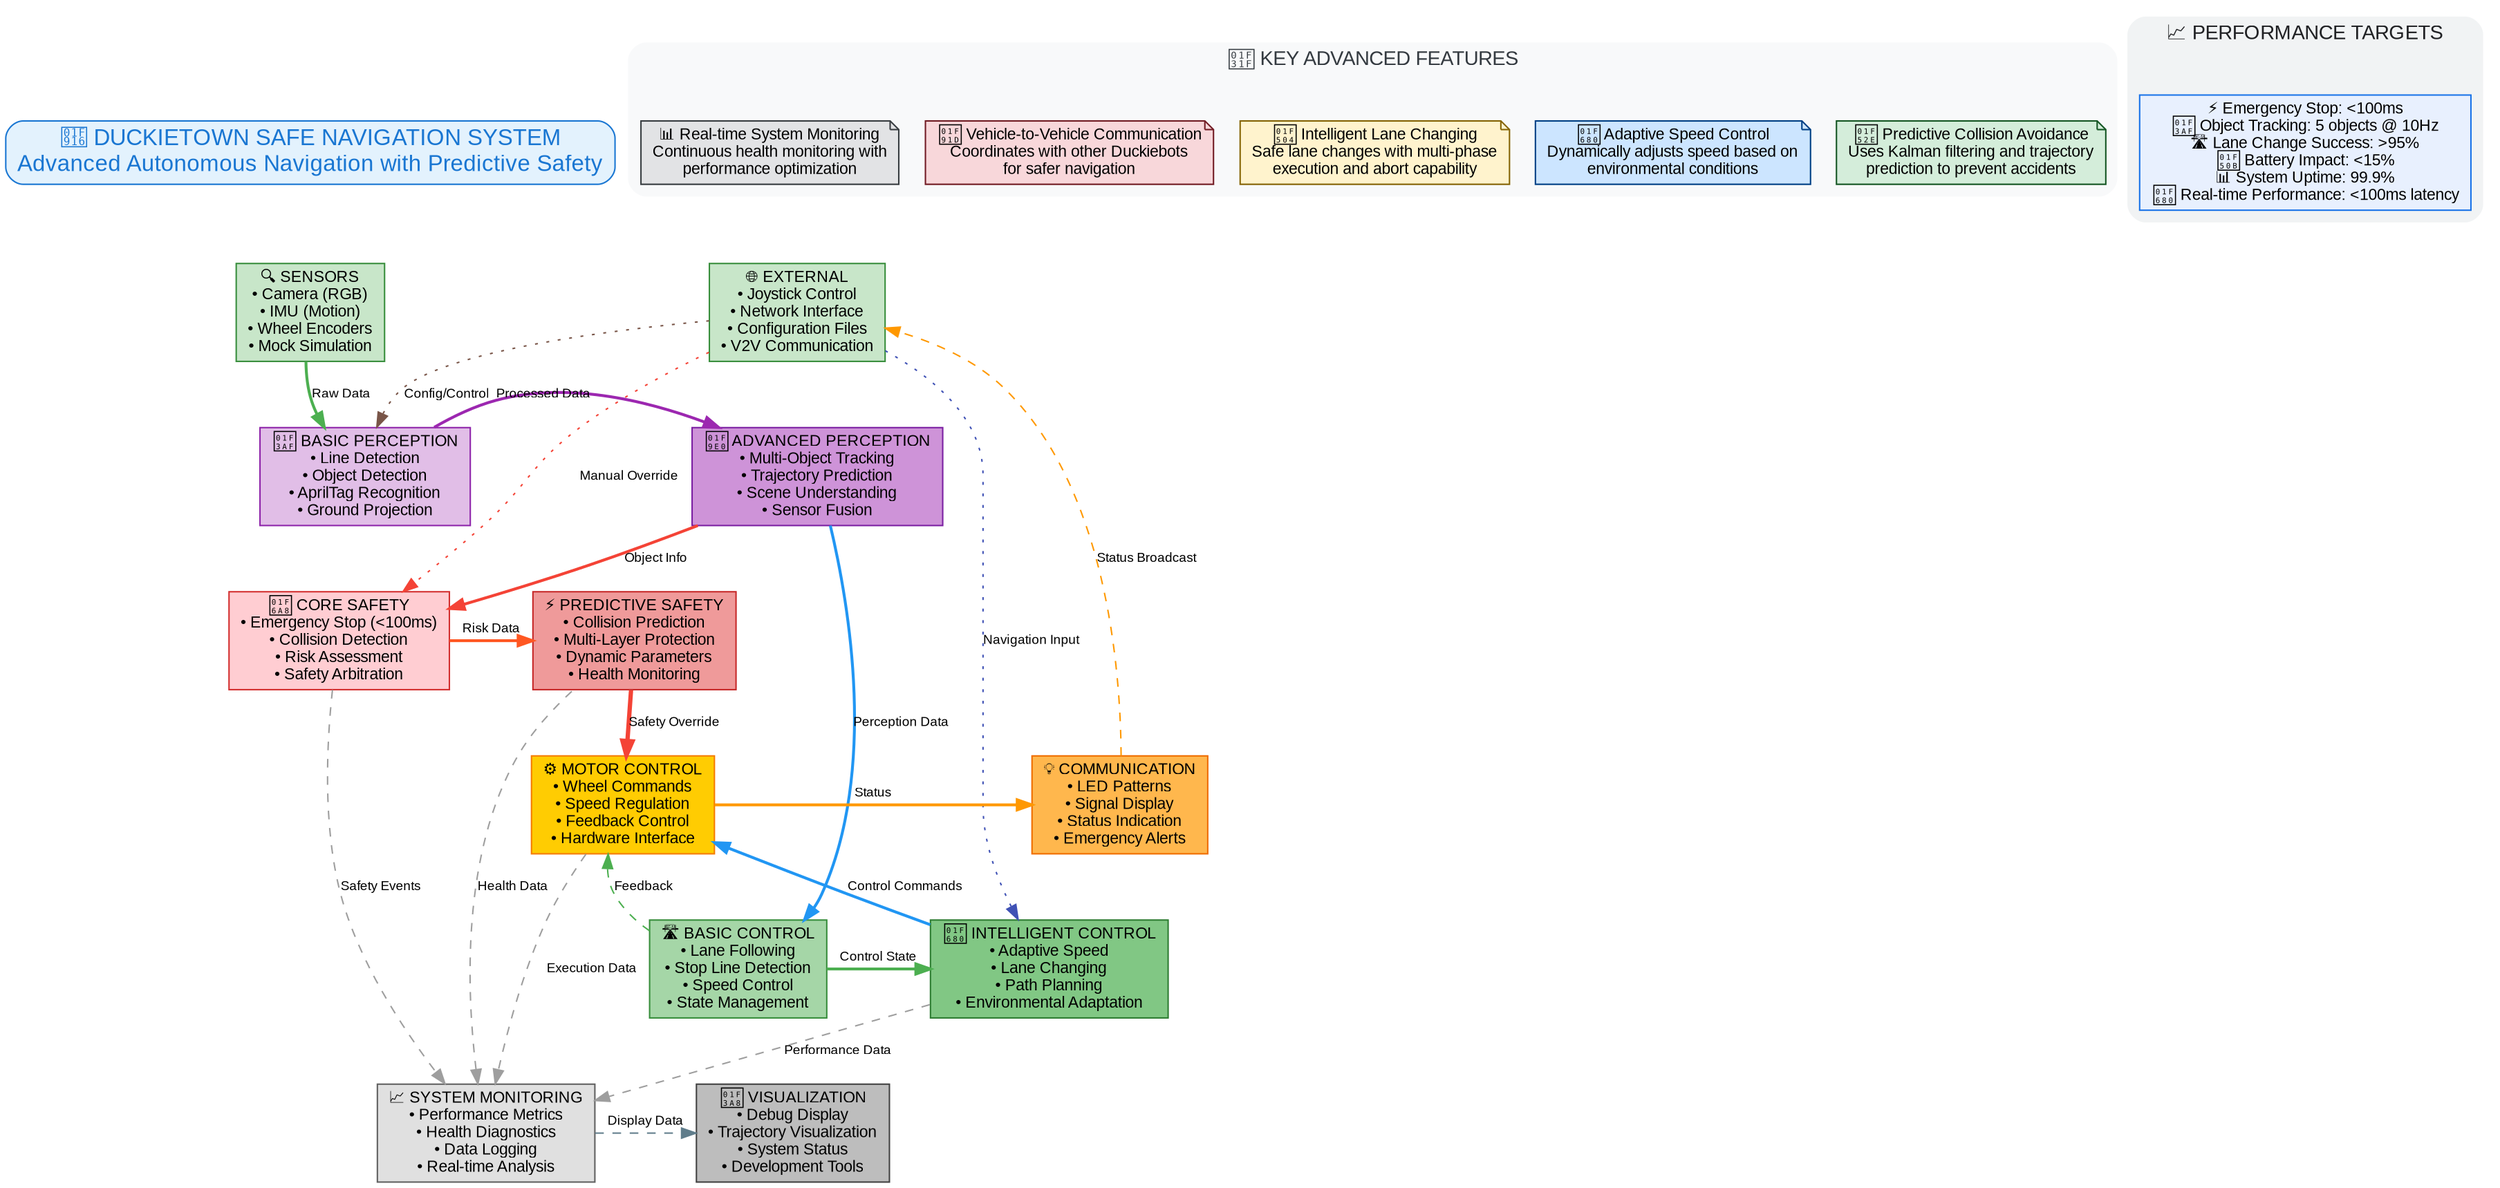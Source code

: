 // Duckietown Safe Navigation - High-Level System Overview
// Advanced Safety & Navigation Architecture
// Render with: dot -Tpng system_overview_advanced.dot -o system_overview_advanced.png

digraph SystemOverview {
    rankdir=TB;
    splines=true;
    overlap=false;
    fontname="Arial";
    fontsize=14;
    
    node [fontname="Arial", fontsize=11, style=filled];
    edge [fontname="Arial", fontsize=9];
    
    // Title
    title [label="🤖 DUCKIETOWN SAFE NAVIGATION SYSTEM\nAdvanced Autonomous Navigation with Predictive Safety", 
           shape=box, style="filled,rounded", fillcolor="#e3f2fd", color="#1976d2", fontsize=16, fontcolor="#1976d2"];
    
    // ========== MAIN SYSTEM LAYERS ==========
    
    subgraph cluster_input {
        label="📡 INPUT LAYER";
        style=filled;
        color="#e8f5e8";
        fontcolor="#2e7d32";
        
        sensors [label="🔍 SENSORS\n• Camera (RGB)\n• IMU (Motion)\n• Wheel Encoders\n• Mock Simulation", 
                shape=box, fillcolor="#c8e6c9", color="#388e3c"];
        
        external [label="🌐 EXTERNAL\n• Joystick Control\n• Network Interface\n• Configuration Files\n• V2V Communication", 
                 shape=box, fillcolor="#c8e6c9", color="#388e3c"];
    }
    
    subgraph cluster_perception {
        label="👁️ PERCEPTION & UNDERSTANDING";
        style=filled;
        color="#f3e5f5";
        fontcolor="#7b1fa2";
        
        basic_perception [label="🎯 BASIC PERCEPTION\n• Line Detection\n• Object Detection\n• AprilTag Recognition\n• Ground Projection", 
                         shape=box, fillcolor="#e1bee7", color="#8e24aa"];
        
        advanced_perception [label="🧠 ADVANCED PERCEPTION\n• Multi-Object Tracking\n• Trajectory Prediction\n• Scene Understanding\n• Sensor Fusion", 
                           shape=box, fillcolor="#ce93d8", color="#7b1fa2"];
    }
    
    subgraph cluster_safety {
        label="🛡️ SAFETY SYSTEMS";
        style=filled;
        color="#ffebee";
        fontcolor="#c62828";
        
        safety_core [label="🚨 CORE SAFETY\n• Emergency Stop (<100ms)\n• Collision Detection\n• Risk Assessment\n• Safety Arbitration", 
                    shape=box, fillcolor="#ffcdd2", color="#d32f2f"];
        
        safety_advanced [label="⚡ PREDICTIVE SAFETY\n• Collision Prediction\n• Multi-Layer Protection\n• Dynamic Parameters\n• Health Monitoring", 
                        shape=box, fillcolor="#ef9a9a", color="#c62828"];
    }
    
    subgraph cluster_decision {
        label="🧠 DECISION & PLANNING";
        style=filled;
        color="#e8f5e8";
        fontcolor="#2e7d32";
        
        basic_control [label="🛣️ BASIC CONTROL\n• Lane Following\n• Stop Line Detection\n• Speed Control\n• State Management", 
                      shape=box, fillcolor="#a5d6a7", color="#388e3c"];
        
        advanced_control [label="🚀 INTELLIGENT CONTROL\n• Adaptive Speed\n• Lane Changing\n• Path Planning\n• Environmental Adaptation", 
                         shape=box, fillcolor="#81c784", color="#2e7d32"];
    }
    
    subgraph cluster_actuation {
        label="🎛️ ACTUATION & CONTROL";
        style=filled;
        color="#fff3e0";
        fontcolor="#ef6c00";
        
        motors [label="⚙️ MOTOR CONTROL\n• Wheel Commands\n• Speed Regulation\n• Feedback Control\n• Hardware Interface", 
               shape=box, fillcolor="#ffcc02", color="#f57c00"];
        
        communication [label="💡 COMMUNICATION\n• LED Patterns\n• Signal Display\n• Status Indication\n• Emergency Alerts", 
                      shape=box, fillcolor="#ffb74d", color="#ef6c00"];
    }
    
    subgraph cluster_monitoring {
        label="📊 MONITORING & DIAGNOSTICS";
        style=filled;
        color="#fafafa";
        fontcolor="#424242";
        
        monitoring [label="📈 SYSTEM MONITORING\n• Performance Metrics\n• Health Diagnostics\n• Data Logging\n• Real-time Analysis", 
                   shape=box, fillcolor="#e0e0e0", color="#616161"];
        
        visualization [label="🎨 VISUALIZATION\n• Debug Display\n• Trajectory Visualization\n• System Status\n• Development Tools", 
                      shape=box, fillcolor="#bdbdbd", color="#424242"];
    }
    
    // ========== DATA FLOW ==========
    
    // Main forward flow
    sensors -> basic_perception [label="Raw Data", color="#4caf50", penwidth=2];
    basic_perception -> advanced_perception [label="Processed Data", color="#9c27b0", penwidth=2];
    
    advanced_perception -> safety_core [label="Object Info", color="#f44336", penwidth=2];
    advanced_perception -> basic_control [label="Perception Data", color="#2196f3", penwidth=2];
    
    safety_core -> safety_advanced [label="Risk Data", color="#ff5722", penwidth=2];
    basic_control -> advanced_control [label="Control State", color="#4caf50", penwidth=2];
    
    safety_advanced -> motors [label="Safety Override", color="#f44336", penwidth=3];
    advanced_control -> motors [label="Control Commands", color="#2196f3", penwidth=2];
    
    motors -> communication [label="Status", color="#ff9800", penwidth=2];
    
    // Monitoring connections
    safety_core -> monitoring [label="Safety Events", color="#9e9e9e", style=dashed];
    advanced_control -> monitoring [label="Performance Data", color="#9e9e9e", style=dashed];
    motors -> monitoring [label="Execution Data", color="#9e9e9e", style=dashed];
    
    monitoring -> visualization [label="Display Data", color="#607d8b", style=dashed];
    
    // External inputs
    external -> basic_perception [label="Config/Control", color="#795548", style=dotted];
    external -> safety_core [label="Manual Override", color="#f44336", style=dotted];
    external -> advanced_control [label="Navigation Input", color="#3f51b5", style=dotted];
    
    // Feedback loops
    motors -> basic_control [label="Feedback", color="#4caf50", style=dashed, dir=back];
    communication -> external [label="Status Broadcast", color="#ff9800", style=dashed];
    monitoring -> safety_advanced [label="Health Data", color="#9e9e9e", style=dashed, dir=back];
    
    // ========== KEY FEATURES HIGHLIGHT ==========
    
    subgraph cluster_features {
        label="🌟 KEY ADVANCED FEATURES";
        style="filled,rounded";
        color="#f8f9fa";
        fontcolor="#343a40";
        
        feature1 [label="🔮 Predictive Collision Avoidance\nUses Kalman filtering and trajectory\nprediction to prevent accidents", 
                 shape=note, fillcolor="#d4edda", color="#155724"];
        
        feature2 [label="🚀 Adaptive Speed Control\nDynamically adjusts speed based on\nenvironmental conditions", 
                 shape=note, fillcolor="#cce5ff", color="#004085"];
        
        feature3 [label="🔄 Intelligent Lane Changing\nSafe lane changes with multi-phase\nexecution and abort capability", 
                 shape=note, fillcolor="#fff3cd", color="#856404"];
        
        feature4 [label="🤝 Vehicle-to-Vehicle Communication\nCoordinates with other Duckiebots\nfor safer navigation", 
                 shape=note, fillcolor="#f8d7da", color="#721c24"];
        
        feature5 [label="📊 Real-time System Monitoring\nContinuous health monitoring with\nperformance optimization", 
                 shape=note, fillcolor="#e2e3e5", color="#383d41"];
    }
    
    // ========== PERFORMANCE METRICS ==========
    
    subgraph cluster_metrics {
        label="📈 PERFORMANCE TARGETS";
        style="filled,rounded";
        color="#f1f3f4";
        fontcolor="#202124";
        
        metrics [label="⚡ Emergency Stop: <100ms\n🎯 Object Tracking: 5 objects @ 10Hz\n🛣️ Lane Change Success: >95%\n🔋 Battery Impact: <15%\n📊 System Uptime: 99.9%\n🚀 Real-time Performance: <100ms latency", 
                shape=box, fillcolor="#e8f0fe", color="#1a73e8"];
    }
    
    // Position elements
    title -> sensors [style=invis];
    
    {rank=same; sensors, external}
    {rank=same; basic_perception, advanced_perception}
    {rank=same; safety_core, safety_advanced}
    {rank=same; basic_control, advanced_control}
    {rank=same; motors, communication}
    {rank=same; monitoring, visualization}
}